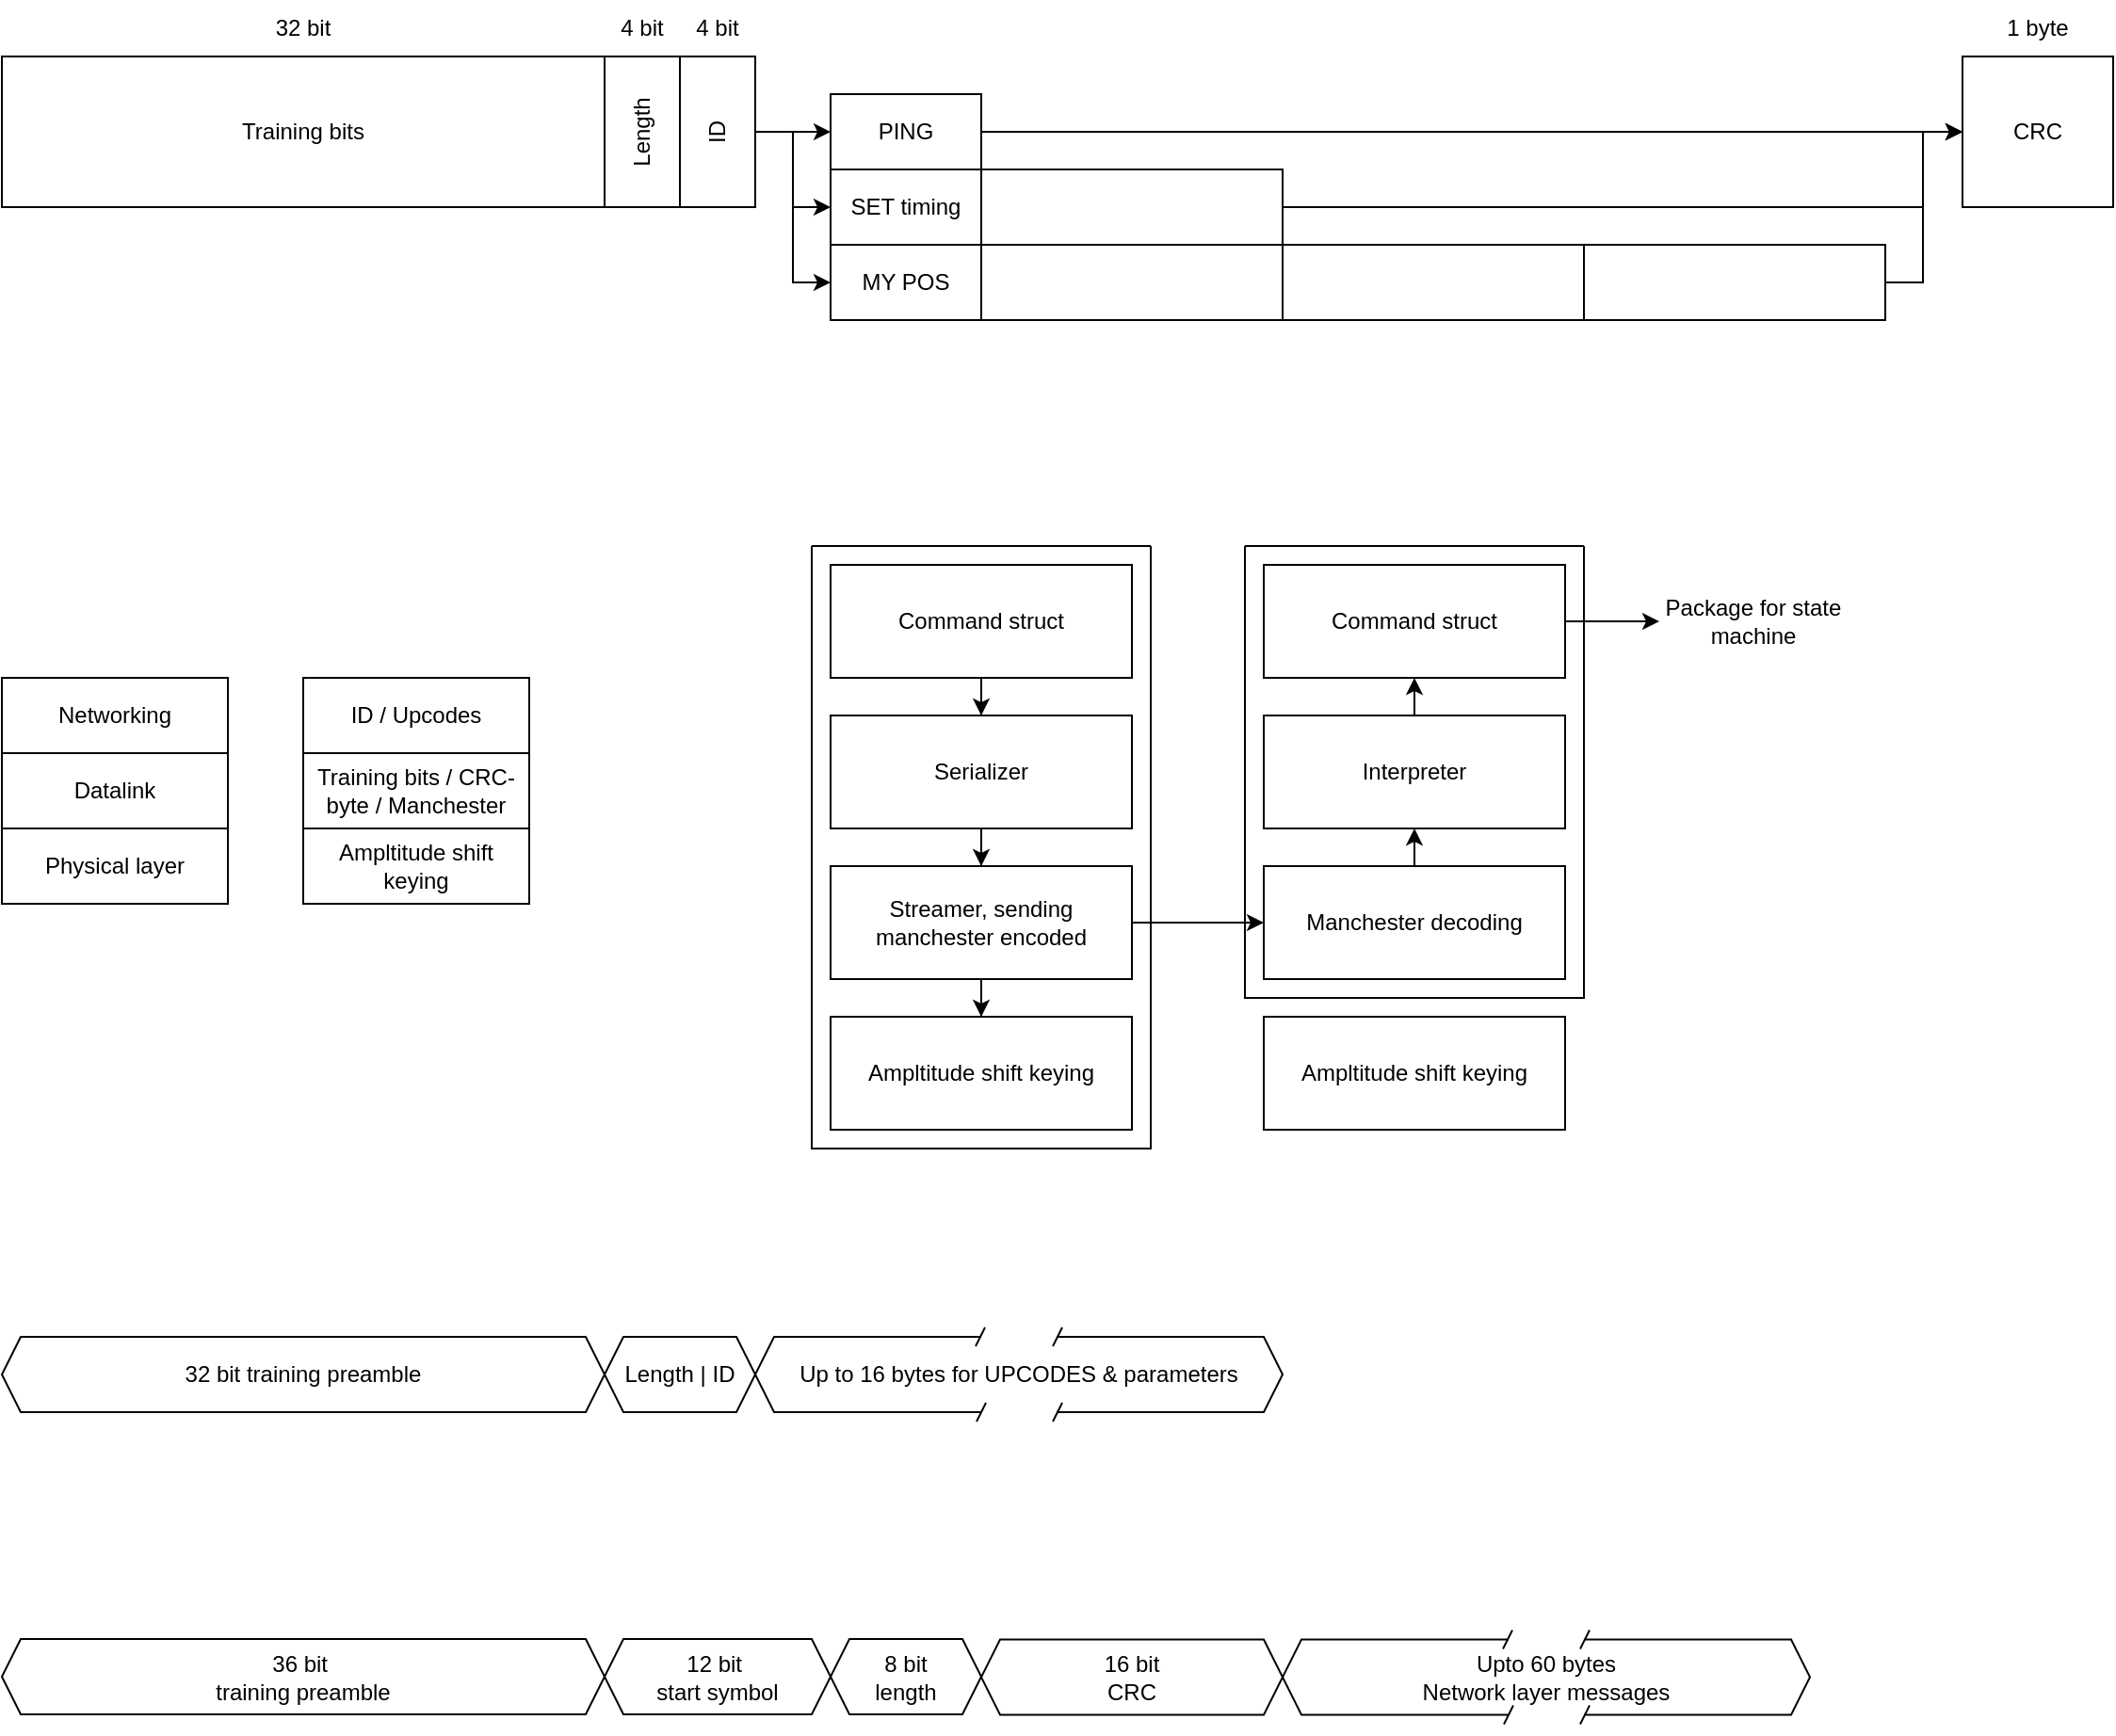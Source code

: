 <mxfile version="25.0.1">
  <diagram name="Side-1" id="-ZAQvYQoeroZSIwA2zDe">
    <mxGraphModel dx="1595" dy="843" grid="1" gridSize="5" guides="1" tooltips="1" connect="1" arrows="1" fold="1" page="1" pageScale="1" pageWidth="827" pageHeight="1169" math="0" shadow="0">
      <root>
        <mxCell id="0" />
        <mxCell id="1" parent="0" />
        <mxCell id="NOLplAflLvcWr4RJY4WM-1" value="Training bits" style="rounded=0;whiteSpace=wrap;html=1;" parent="1" vertex="1">
          <mxGeometry x="160" y="80" width="320" height="80" as="geometry" />
        </mxCell>
        <mxCell id="NOLplAflLvcWr4RJY4WM-2" value="32 bit" style="text;html=1;align=center;verticalAlign=middle;whiteSpace=wrap;rounded=0;" parent="1" vertex="1">
          <mxGeometry x="290" y="50" width="60" height="30" as="geometry" />
        </mxCell>
        <mxCell id="NOLplAflLvcWr4RJY4WM-3" value="Length" style="rounded=0;whiteSpace=wrap;html=1;direction=east;rotation=-90;" parent="1" vertex="1">
          <mxGeometry x="460" y="100" width="80" height="40" as="geometry" />
        </mxCell>
        <mxCell id="NOLplAflLvcWr4RJY4WM-13" style="edgeStyle=orthogonalEdgeStyle;rounded=0;orthogonalLoop=1;jettySize=auto;html=1;entryX=0;entryY=0.5;entryDx=0;entryDy=0;" parent="1" source="NOLplAflLvcWr4RJY4WM-6" target="NOLplAflLvcWr4RJY4WM-11" edge="1">
          <mxGeometry relative="1" as="geometry" />
        </mxCell>
        <mxCell id="NOLplAflLvcWr4RJY4WM-14" style="edgeStyle=orthogonalEdgeStyle;rounded=0;orthogonalLoop=1;jettySize=auto;html=1;entryX=0;entryY=0.5;entryDx=0;entryDy=0;" parent="1" source="NOLplAflLvcWr4RJY4WM-6" target="NOLplAflLvcWr4RJY4WM-9" edge="1">
          <mxGeometry relative="1" as="geometry" />
        </mxCell>
        <mxCell id="NOLplAflLvcWr4RJY4WM-27" style="edgeStyle=orthogonalEdgeStyle;rounded=0;orthogonalLoop=1;jettySize=auto;html=1;entryX=0;entryY=0.5;entryDx=0;entryDy=0;" parent="1" source="NOLplAflLvcWr4RJY4WM-6" target="NOLplAflLvcWr4RJY4WM-20" edge="1">
          <mxGeometry relative="1" as="geometry" />
        </mxCell>
        <mxCell id="NOLplAflLvcWr4RJY4WM-6" value="ID" style="rounded=0;whiteSpace=wrap;html=1;direction=east;rotation=-90;" parent="1" vertex="1">
          <mxGeometry x="500" y="100" width="80" height="40" as="geometry" />
        </mxCell>
        <mxCell id="NOLplAflLvcWr4RJY4WM-9" value="SET timing" style="rounded=0;whiteSpace=wrap;html=1;direction=east;rotation=0;" parent="1" vertex="1">
          <mxGeometry x="600" y="140" width="80" height="40" as="geometry" />
        </mxCell>
        <mxCell id="SCam2dNeXNO6-oCD3xSO-17" style="edgeStyle=orthogonalEdgeStyle;rounded=0;orthogonalLoop=1;jettySize=auto;html=1;entryX=0.5;entryY=1;entryDx=0;entryDy=0;" parent="1" source="NOLplAflLvcWr4RJY4WM-11" target="SCam2dNeXNO6-oCD3xSO-1" edge="1">
          <mxGeometry relative="1" as="geometry" />
        </mxCell>
        <mxCell id="NOLplAflLvcWr4RJY4WM-11" value="PING" style="rounded=0;whiteSpace=wrap;html=1;direction=east;rotation=0;" parent="1" vertex="1">
          <mxGeometry x="600" y="100" width="80" height="40" as="geometry" />
        </mxCell>
        <mxCell id="SCam2dNeXNO6-oCD3xSO-18" style="edgeStyle=orthogonalEdgeStyle;rounded=0;orthogonalLoop=1;jettySize=auto;html=1;entryX=0.5;entryY=1;entryDx=0;entryDy=0;" parent="1" source="NOLplAflLvcWr4RJY4WM-17" target="SCam2dNeXNO6-oCD3xSO-1" edge="1">
          <mxGeometry relative="1" as="geometry">
            <Array as="points">
              <mxPoint x="1180" y="160" />
              <mxPoint x="1180" y="120" />
            </Array>
          </mxGeometry>
        </mxCell>
        <mxCell id="NOLplAflLvcWr4RJY4WM-17" value="" style="rounded=0;whiteSpace=wrap;html=1;" parent="1" vertex="1">
          <mxGeometry x="680" y="140" width="160" height="40" as="geometry" />
        </mxCell>
        <mxCell id="NOLplAflLvcWr4RJY4WM-20" value="MY POS" style="rounded=0;whiteSpace=wrap;html=1;" parent="1" vertex="1">
          <mxGeometry x="600" y="180" width="80" height="40" as="geometry" />
        </mxCell>
        <mxCell id="NOLplAflLvcWr4RJY4WM-21" value="" style="rounded=0;whiteSpace=wrap;html=1;" parent="1" vertex="1">
          <mxGeometry x="680" y="180" width="160" height="40" as="geometry" />
        </mxCell>
        <mxCell id="NOLplAflLvcWr4RJY4WM-33" value="&lt;div&gt;4 bit&lt;br&gt;&lt;/div&gt;" style="text;html=1;align=center;verticalAlign=middle;whiteSpace=wrap;rounded=0;" parent="1" vertex="1">
          <mxGeometry x="480" y="50" width="40" height="30" as="geometry" />
        </mxCell>
        <mxCell id="NOLplAflLvcWr4RJY4WM-34" value="&lt;div&gt;4 bit&lt;br&gt;&lt;/div&gt;" style="text;html=1;align=center;verticalAlign=middle;whiteSpace=wrap;rounded=0;" parent="1" vertex="1">
          <mxGeometry x="520" y="50" width="40" height="30" as="geometry" />
        </mxCell>
        <mxCell id="SCam2dNeXNO6-oCD3xSO-1" value="CRC" style="rounded=0;whiteSpace=wrap;html=1;direction=south;rotation=0;" parent="1" vertex="1">
          <mxGeometry x="1201" y="80" width="80" height="80" as="geometry" />
        </mxCell>
        <mxCell id="SCam2dNeXNO6-oCD3xSO-2" value="" style="rounded=0;whiteSpace=wrap;html=1;" parent="1" vertex="1">
          <mxGeometry x="840" y="180" width="160" height="40" as="geometry" />
        </mxCell>
        <mxCell id="SCam2dNeXNO6-oCD3xSO-3" value="" style="rounded=0;whiteSpace=wrap;html=1;" parent="1" vertex="1">
          <mxGeometry x="1000" y="180" width="160" height="40" as="geometry" />
        </mxCell>
        <mxCell id="SCam2dNeXNO6-oCD3xSO-4" value="&lt;div&gt;Physical layer&lt;/div&gt;" style="rounded=0;whiteSpace=wrap;html=1;" parent="1" vertex="1">
          <mxGeometry x="160" y="490" width="120" height="40" as="geometry" />
        </mxCell>
        <mxCell id="SCam2dNeXNO6-oCD3xSO-5" value="Datalink" style="rounded=0;whiteSpace=wrap;html=1;" parent="1" vertex="1">
          <mxGeometry x="160" y="450" width="120" height="40" as="geometry" />
        </mxCell>
        <mxCell id="SCam2dNeXNO6-oCD3xSO-6" value="Networking" style="rounded=0;whiteSpace=wrap;html=1;" parent="1" vertex="1">
          <mxGeometry x="160" y="410" width="120" height="40" as="geometry" />
        </mxCell>
        <mxCell id="SCam2dNeXNO6-oCD3xSO-8" value="Ampltitude shift keying" style="rounded=0;whiteSpace=wrap;html=1;" parent="1" vertex="1">
          <mxGeometry x="320" y="490" width="120" height="40" as="geometry" />
        </mxCell>
        <mxCell id="SCam2dNeXNO6-oCD3xSO-9" value="Training bits / CRC-byte / Manchester" style="rounded=0;whiteSpace=wrap;html=1;" parent="1" vertex="1">
          <mxGeometry x="320" y="450" width="120" height="40" as="geometry" />
        </mxCell>
        <mxCell id="SCam2dNeXNO6-oCD3xSO-10" value="ID / Upcodes" style="rounded=0;whiteSpace=wrap;html=1;" parent="1" vertex="1">
          <mxGeometry x="320" y="410" width="120" height="40" as="geometry" />
        </mxCell>
        <mxCell id="SCam2dNeXNO6-oCD3xSO-11" value="" style="endArrow=classic;html=1;rounded=0;exitX=1;exitY=0.5;exitDx=0;exitDy=0;entryX=0.5;entryY=1;entryDx=0;entryDy=0;" parent="1" source="SCam2dNeXNO6-oCD3xSO-3" target="SCam2dNeXNO6-oCD3xSO-1" edge="1">
          <mxGeometry width="50" height="50" relative="1" as="geometry">
            <mxPoint x="860" y="240" as="sourcePoint" />
            <mxPoint x="910" y="190" as="targetPoint" />
            <Array as="points">
              <mxPoint x="1180" y="200" />
              <mxPoint x="1180" y="120" />
            </Array>
          </mxGeometry>
        </mxCell>
        <mxCell id="SCam2dNeXNO6-oCD3xSO-15" value="1 byte" style="text;html=1;align=center;verticalAlign=middle;whiteSpace=wrap;rounded=0;" parent="1" vertex="1">
          <mxGeometry x="1221" y="50" width="40" height="30" as="geometry" />
        </mxCell>
        <mxCell id="2hRT7CviFOLYBlJhODs--7" style="edgeStyle=orthogonalEdgeStyle;rounded=0;orthogonalLoop=1;jettySize=auto;html=1;" parent="1" source="SCam2dNeXNO6-oCD3xSO-19" target="2hRT7CviFOLYBlJhODs--5" edge="1">
          <mxGeometry relative="1" as="geometry" />
        </mxCell>
        <mxCell id="SCam2dNeXNO6-oCD3xSO-19" value="Streamer, sending manchester encoded" style="rounded=0;whiteSpace=wrap;html=1;" parent="1" vertex="1">
          <mxGeometry x="600" y="510" width="160" height="60" as="geometry" />
        </mxCell>
        <mxCell id="SCam2dNeXNO6-oCD3xSO-28" value="" style="edgeStyle=orthogonalEdgeStyle;rounded=0;orthogonalLoop=1;jettySize=auto;html=1;" parent="1" source="SCam2dNeXNO6-oCD3xSO-20" target="SCam2dNeXNO6-oCD3xSO-19" edge="1">
          <mxGeometry relative="1" as="geometry" />
        </mxCell>
        <mxCell id="SCam2dNeXNO6-oCD3xSO-20" value="Serializer" style="rounded=0;whiteSpace=wrap;html=1;" parent="1" vertex="1">
          <mxGeometry x="600" y="430" width="160" height="60" as="geometry" />
        </mxCell>
        <mxCell id="SCam2dNeXNO6-oCD3xSO-29" value="" style="edgeStyle=orthogonalEdgeStyle;rounded=0;orthogonalLoop=1;jettySize=auto;html=1;" parent="1" source="SCam2dNeXNO6-oCD3xSO-21" target="SCam2dNeXNO6-oCD3xSO-20" edge="1">
          <mxGeometry relative="1" as="geometry" />
        </mxCell>
        <mxCell id="SCam2dNeXNO6-oCD3xSO-21" value="Command struct" style="rounded=0;whiteSpace=wrap;html=1;" parent="1" vertex="1">
          <mxGeometry x="600" y="350" width="160" height="60" as="geometry" />
        </mxCell>
        <mxCell id="SCam2dNeXNO6-oCD3xSO-22" value="Manchester decoding" style="rounded=0;whiteSpace=wrap;html=1;" parent="1" vertex="1">
          <mxGeometry x="830" y="510" width="160" height="60" as="geometry" />
        </mxCell>
        <mxCell id="SCam2dNeXNO6-oCD3xSO-23" value="Interpreter" style="rounded=0;whiteSpace=wrap;html=1;" parent="1" vertex="1">
          <mxGeometry x="830" y="430" width="160" height="60" as="geometry" />
        </mxCell>
        <mxCell id="SCam2dNeXNO6-oCD3xSO-24" value="Command struct" style="rounded=0;whiteSpace=wrap;html=1;" parent="1" vertex="1">
          <mxGeometry x="830" y="350" width="160" height="60" as="geometry" />
        </mxCell>
        <mxCell id="SCam2dNeXNO6-oCD3xSO-26" value="" style="swimlane;startSize=0;" parent="1" vertex="1">
          <mxGeometry x="590" y="340" width="180" height="320" as="geometry" />
        </mxCell>
        <mxCell id="SCam2dNeXNO6-oCD3xSO-30" value="" style="swimlane;startSize=0;" parent="1" vertex="1">
          <mxGeometry x="820" y="340" width="180" height="240" as="geometry" />
        </mxCell>
        <mxCell id="SCam2dNeXNO6-oCD3xSO-32" value="" style="endArrow=classic;html=1;rounded=0;exitX=0.5;exitY=0;exitDx=0;exitDy=0;entryX=0.5;entryY=1;entryDx=0;entryDy=0;" parent="1" source="SCam2dNeXNO6-oCD3xSO-22" target="SCam2dNeXNO6-oCD3xSO-23" edge="1">
          <mxGeometry width="50" height="50" relative="1" as="geometry">
            <mxPoint x="900" y="520" as="sourcePoint" />
            <mxPoint x="950" y="470" as="targetPoint" />
          </mxGeometry>
        </mxCell>
        <mxCell id="SCam2dNeXNO6-oCD3xSO-34" value="" style="endArrow=classic;html=1;rounded=0;exitX=1;exitY=0.5;exitDx=0;exitDy=0;entryX=0;entryY=0.5;entryDx=0;entryDy=0;" parent="1" source="SCam2dNeXNO6-oCD3xSO-19" target="SCam2dNeXNO6-oCD3xSO-22" edge="1">
          <mxGeometry width="50" height="50" relative="1" as="geometry">
            <mxPoint x="820" y="530" as="sourcePoint" />
            <mxPoint x="870" y="480" as="targetPoint" />
          </mxGeometry>
        </mxCell>
        <mxCell id="2hRT7CviFOLYBlJhODs--2" value="" style="endArrow=classic;html=1;rounded=0;exitX=0.5;exitY=0;exitDx=0;exitDy=0;" parent="1" source="SCam2dNeXNO6-oCD3xSO-23" target="SCam2dNeXNO6-oCD3xSO-24" edge="1">
          <mxGeometry width="50" height="50" relative="1" as="geometry">
            <mxPoint x="920" y="520" as="sourcePoint" />
            <mxPoint x="920" y="500" as="targetPoint" />
          </mxGeometry>
        </mxCell>
        <mxCell id="2hRT7CviFOLYBlJhODs--3" value="" style="endArrow=classic;html=1;rounded=0;exitX=1;exitY=0.5;exitDx=0;exitDy=0;" parent="1" source="SCam2dNeXNO6-oCD3xSO-24" target="2hRT7CviFOLYBlJhODs--4" edge="1">
          <mxGeometry width="50" height="50" relative="1" as="geometry">
            <mxPoint x="920" y="440" as="sourcePoint" />
            <mxPoint x="1040" y="380" as="targetPoint" />
          </mxGeometry>
        </mxCell>
        <mxCell id="2hRT7CviFOLYBlJhODs--4" value="Package for state machine" style="text;html=1;align=center;verticalAlign=middle;whiteSpace=wrap;rounded=0;" parent="1" vertex="1">
          <mxGeometry x="1040" y="365" width="100" height="30" as="geometry" />
        </mxCell>
        <mxCell id="2hRT7CviFOLYBlJhODs--5" value="Ampltitude shift keying" style="rounded=0;whiteSpace=wrap;html=1;" parent="1" vertex="1">
          <mxGeometry x="600" y="590" width="160" height="60" as="geometry" />
        </mxCell>
        <mxCell id="2hRT7CviFOLYBlJhODs--8" value="Ampltitude shift keying" style="rounded=0;whiteSpace=wrap;html=1;" parent="1" vertex="1">
          <mxGeometry x="830" y="590" width="160" height="60" as="geometry" />
        </mxCell>
        <mxCell id="2hRT7CviFOLYBlJhODs--10" value="32 bit training preamble" style="shape=hexagon;perimeter=hexagonPerimeter2;whiteSpace=wrap;html=1;fixedSize=1;size=10;" parent="1" vertex="1">
          <mxGeometry x="160" y="760" width="320" height="40" as="geometry" />
        </mxCell>
        <mxCell id="2hRT7CviFOLYBlJhODs--11" value="Length | ID" style="shape=hexagon;perimeter=hexagonPerimeter2;whiteSpace=wrap;html=1;fixedSize=1;size=10;" parent="1" vertex="1">
          <mxGeometry x="480" y="760" width="80" height="40" as="geometry" />
        </mxCell>
        <mxCell id="2hRT7CviFOLYBlJhODs--12" value="" style="shape=hexagon;perimeter=hexagonPerimeter2;whiteSpace=wrap;html=1;fixedSize=1;size=10;" parent="1" vertex="1">
          <mxGeometry x="560" y="760" width="280" height="40" as="geometry" />
        </mxCell>
        <mxCell id="2hRT7CviFOLYBlJhODs--13" value="" style="rounded=0;whiteSpace=wrap;html=1;strokeColor=none;" parent="1" vertex="1">
          <mxGeometry x="680" y="749.5" width="40" height="60.5" as="geometry" />
        </mxCell>
        <mxCell id="2hRT7CviFOLYBlJhODs--15" value="Up to 16 bytes for UPCODES &amp;amp; parameters" style="text;html=1;align=center;verticalAlign=middle;whiteSpace=wrap;rounded=0;" parent="1" vertex="1">
          <mxGeometry x="570" y="765" width="260" height="30" as="geometry" />
        </mxCell>
        <mxCell id="2hRT7CviFOLYBlJhODs--19" value="" style="endArrow=none;html=1;rounded=0;" parent="1" edge="1">
          <mxGeometry width="50" height="50" relative="1" as="geometry">
            <mxPoint x="718" y="805" as="sourcePoint" />
            <mxPoint x="723" y="795" as="targetPoint" />
          </mxGeometry>
        </mxCell>
        <mxCell id="2hRT7CviFOLYBlJhODs--20" value="" style="endArrow=none;html=1;rounded=0;" parent="1" edge="1">
          <mxGeometry width="50" height="50" relative="1" as="geometry">
            <mxPoint x="677.5" y="805" as="sourcePoint" />
            <mxPoint x="682.5" y="795" as="targetPoint" />
          </mxGeometry>
        </mxCell>
        <mxCell id="2hRT7CviFOLYBlJhODs--21" value="" style="endArrow=none;html=1;rounded=0;" parent="1" edge="1">
          <mxGeometry width="50" height="50" relative="1" as="geometry">
            <mxPoint x="718" y="765" as="sourcePoint" />
            <mxPoint x="723" y="755" as="targetPoint" />
          </mxGeometry>
        </mxCell>
        <mxCell id="2hRT7CviFOLYBlJhODs--22" value="" style="endArrow=none;html=1;rounded=0;" parent="1" edge="1">
          <mxGeometry width="50" height="50" relative="1" as="geometry">
            <mxPoint x="677" y="765" as="sourcePoint" />
            <mxPoint x="682" y="755" as="targetPoint" />
          </mxGeometry>
        </mxCell>
        <mxCell id="sxKPwBRo1k-Zw7R-oTF4-1" value="&lt;div&gt;36 bit&amp;nbsp;&lt;/div&gt;&lt;div&gt;training preamble&lt;/div&gt;" style="shape=hexagon;perimeter=hexagonPerimeter2;whiteSpace=wrap;html=1;fixedSize=1;size=10;" vertex="1" parent="1">
          <mxGeometry x="160" y="920.5" width="320" height="40" as="geometry" />
        </mxCell>
        <mxCell id="sxKPwBRo1k-Zw7R-oTF4-2" value="&lt;div&gt;12 bit&amp;nbsp;&lt;/div&gt;&lt;div&gt;start symbol&lt;/div&gt;" style="shape=hexagon;perimeter=hexagonPerimeter2;whiteSpace=wrap;html=1;fixedSize=1;size=10;" vertex="1" parent="1">
          <mxGeometry x="480" y="920.5" width="120" height="40" as="geometry" />
        </mxCell>
        <mxCell id="sxKPwBRo1k-Zw7R-oTF4-3" value="" style="shape=hexagon;perimeter=hexagonPerimeter2;whiteSpace=wrap;html=1;fixedSize=1;size=10;" vertex="1" parent="1">
          <mxGeometry x="840" y="920.75" width="280" height="40" as="geometry" />
        </mxCell>
        <mxCell id="sxKPwBRo1k-Zw7R-oTF4-4" value="" style="rounded=0;whiteSpace=wrap;html=1;strokeColor=none;" vertex="1" parent="1">
          <mxGeometry x="960" y="910.25" width="40" height="60.5" as="geometry" />
        </mxCell>
        <mxCell id="sxKPwBRo1k-Zw7R-oTF4-5" value="&lt;div&gt;Upto 60 bytes&lt;/div&gt;&lt;div&gt;Network layer messages&lt;br&gt;&lt;/div&gt;" style="text;html=1;align=center;verticalAlign=middle;whiteSpace=wrap;rounded=0;" vertex="1" parent="1">
          <mxGeometry x="850" y="925.75" width="260" height="30" as="geometry" />
        </mxCell>
        <mxCell id="sxKPwBRo1k-Zw7R-oTF4-6" value="" style="endArrow=none;html=1;rounded=0;" edge="1" parent="1">
          <mxGeometry width="50" height="50" relative="1" as="geometry">
            <mxPoint x="998" y="965.75" as="sourcePoint" />
            <mxPoint x="1003" y="955.75" as="targetPoint" />
          </mxGeometry>
        </mxCell>
        <mxCell id="sxKPwBRo1k-Zw7R-oTF4-7" value="" style="endArrow=none;html=1;rounded=0;" edge="1" parent="1">
          <mxGeometry width="50" height="50" relative="1" as="geometry">
            <mxPoint x="957.5" y="965.75" as="sourcePoint" />
            <mxPoint x="962.5" y="955.75" as="targetPoint" />
          </mxGeometry>
        </mxCell>
        <mxCell id="sxKPwBRo1k-Zw7R-oTF4-8" value="" style="endArrow=none;html=1;rounded=0;" edge="1" parent="1">
          <mxGeometry width="50" height="50" relative="1" as="geometry">
            <mxPoint x="998" y="925.75" as="sourcePoint" />
            <mxPoint x="1003" y="915.75" as="targetPoint" />
          </mxGeometry>
        </mxCell>
        <mxCell id="sxKPwBRo1k-Zw7R-oTF4-9" value="" style="endArrow=none;html=1;rounded=0;" edge="1" parent="1">
          <mxGeometry width="50" height="50" relative="1" as="geometry">
            <mxPoint x="957" y="925.75" as="sourcePoint" />
            <mxPoint x="962" y="915.75" as="targetPoint" />
          </mxGeometry>
        </mxCell>
        <mxCell id="sxKPwBRo1k-Zw7R-oTF4-11" value="&lt;div&gt;8 bit&lt;/div&gt;&lt;div&gt;length&lt;br&gt;&lt;/div&gt;" style="shape=hexagon;perimeter=hexagonPerimeter2;whiteSpace=wrap;html=1;fixedSize=1;size=10;" vertex="1" parent="1">
          <mxGeometry x="600" y="920.5" width="80" height="40" as="geometry" />
        </mxCell>
        <mxCell id="sxKPwBRo1k-Zw7R-oTF4-12" value="&lt;div&gt;16 bit&lt;/div&gt;&lt;div&gt;CRC&lt;br&gt;&lt;/div&gt;" style="shape=hexagon;perimeter=hexagonPerimeter2;whiteSpace=wrap;html=1;fixedSize=1;size=10;" vertex="1" parent="1">
          <mxGeometry x="680" y="920.75" width="160" height="40" as="geometry" />
        </mxCell>
      </root>
    </mxGraphModel>
  </diagram>
</mxfile>

